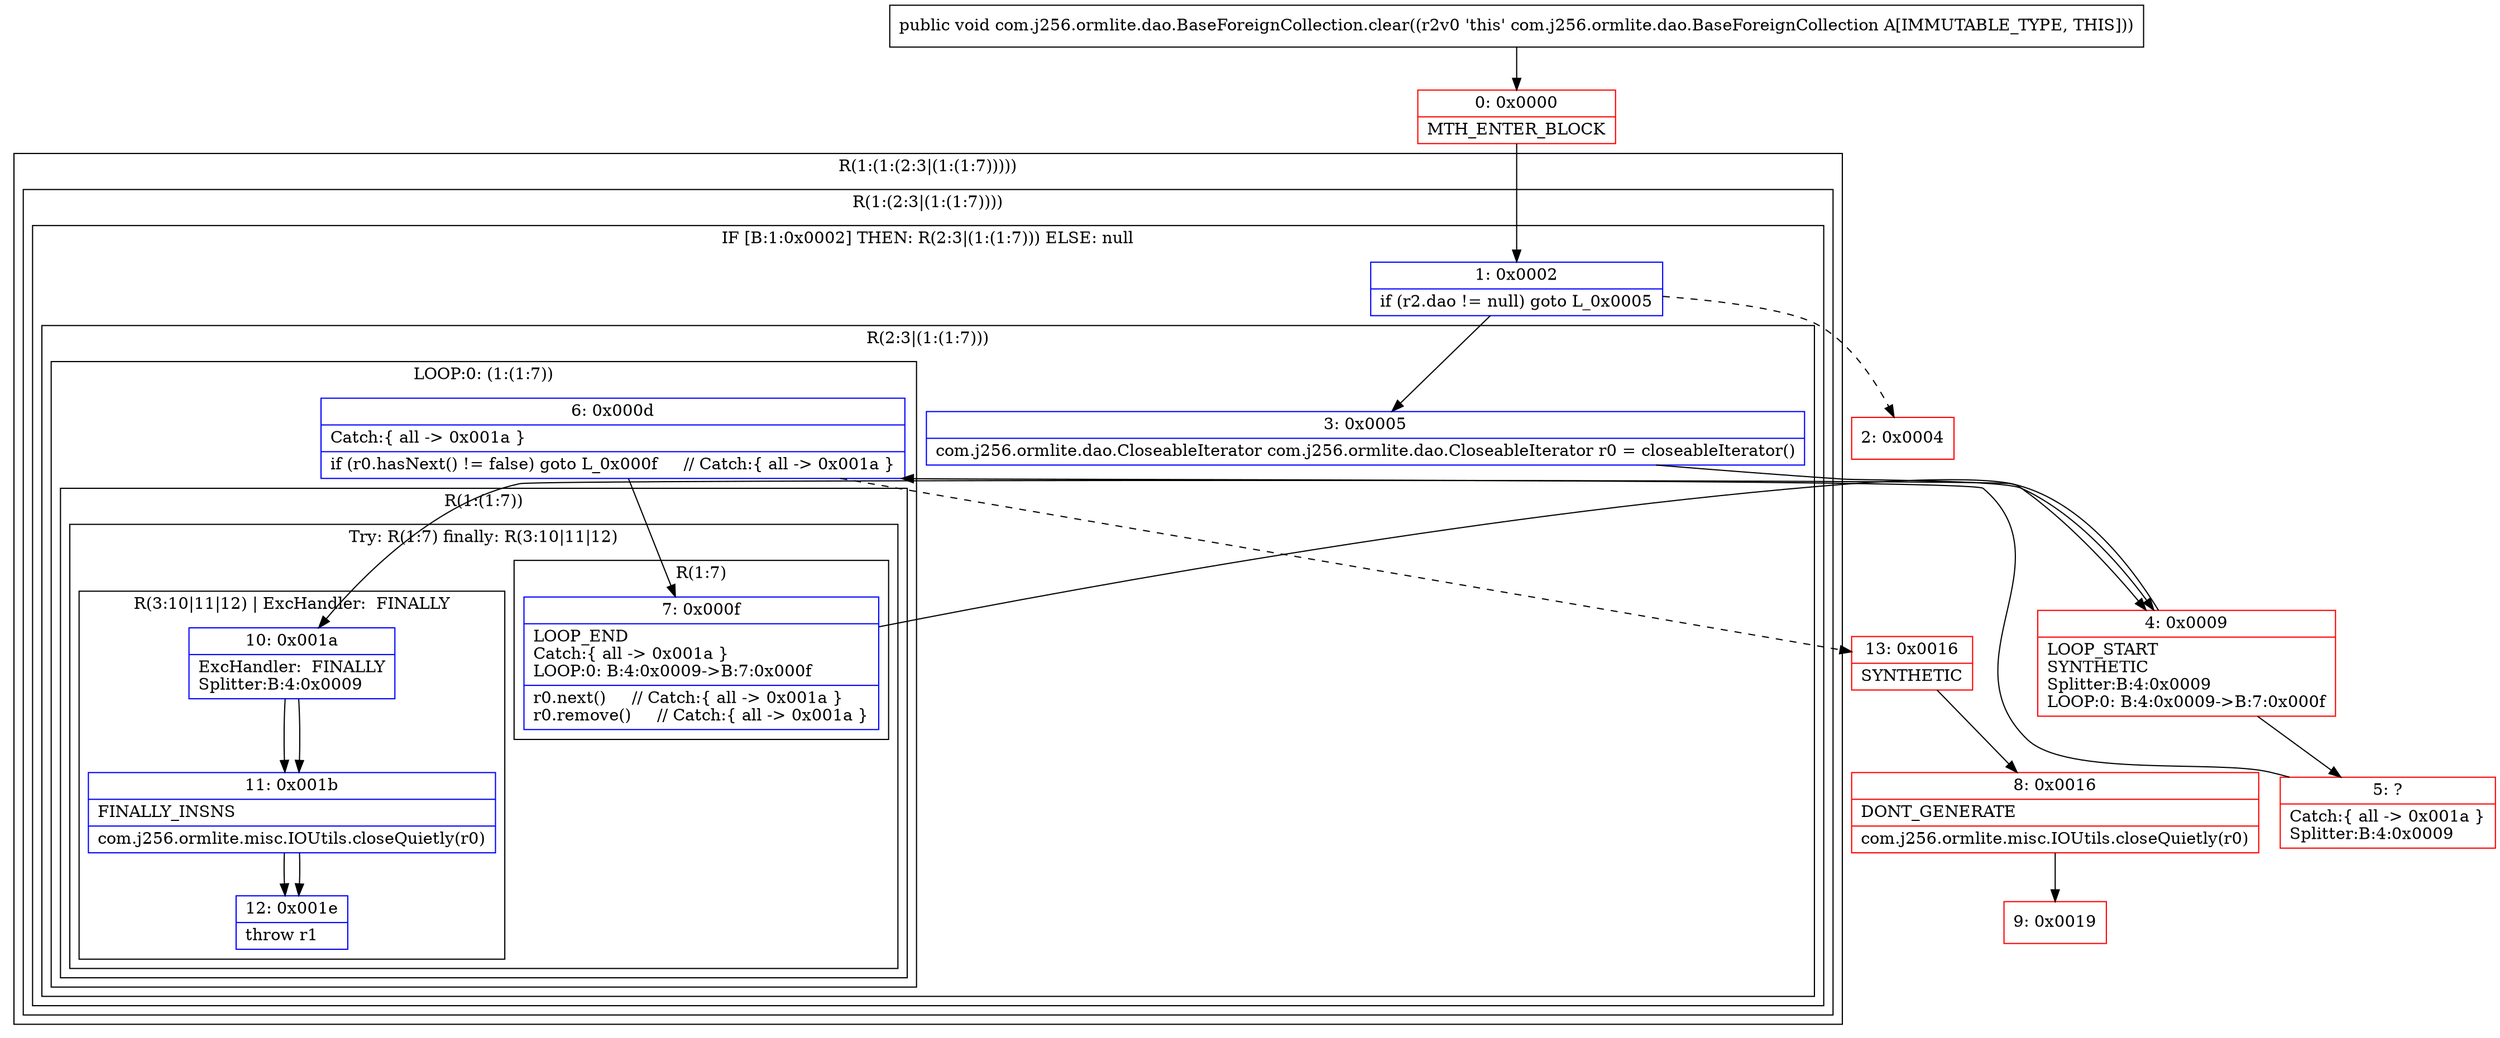 digraph "CFG forcom.j256.ormlite.dao.BaseForeignCollection.clear()V" {
subgraph cluster_Region_764104704 {
label = "R(1:(1:(2:3|(1:(1:7)))))";
node [shape=record,color=blue];
subgraph cluster_Region_1915463619 {
label = "R(1:(2:3|(1:(1:7))))";
node [shape=record,color=blue];
subgraph cluster_IfRegion_1849473445 {
label = "IF [B:1:0x0002] THEN: R(2:3|(1:(1:7))) ELSE: null";
node [shape=record,color=blue];
Node_1 [shape=record,label="{1\:\ 0x0002|if (r2.dao != null) goto L_0x0005\l}"];
subgraph cluster_Region_841377261 {
label = "R(2:3|(1:(1:7)))";
node [shape=record,color=blue];
Node_3 [shape=record,label="{3\:\ 0x0005|com.j256.ormlite.dao.CloseableIterator com.j256.ormlite.dao.CloseableIterator r0 = closeableIterator()\l}"];
subgraph cluster_LoopRegion_1657282195 {
label = "LOOP:0: (1:(1:7))";
node [shape=record,color=blue];
Node_6 [shape=record,label="{6\:\ 0x000d|Catch:\{ all \-\> 0x001a \}\l|if (r0.hasNext() != false) goto L_0x000f     \/\/ Catch:\{ all \-\> 0x001a \}\l}"];
subgraph cluster_Region_2134330048 {
label = "R(1:(1:7))";
node [shape=record,color=blue];
subgraph cluster_TryCatchRegion_139136630 {
label = "Try: R(1:7) finally: R(3:10|11|12)";
node [shape=record,color=blue];
subgraph cluster_Region_29468811 {
label = "R(1:7)";
node [shape=record,color=blue];
Node_7 [shape=record,label="{7\:\ 0x000f|LOOP_END\lCatch:\{ all \-\> 0x001a \}\lLOOP:0: B:4:0x0009\-\>B:7:0x000f\l|r0.next()     \/\/ Catch:\{ all \-\> 0x001a \}\lr0.remove()     \/\/ Catch:\{ all \-\> 0x001a \}\l}"];
}
subgraph cluster_Region_587962318 {
label = "R(3:10|11|12) | ExcHandler:  FINALLY\l";
node [shape=record,color=blue];
Node_10 [shape=record,label="{10\:\ 0x001a|ExcHandler:  FINALLY\lSplitter:B:4:0x0009\l}"];
Node_11 [shape=record,label="{11\:\ 0x001b|FINALLY_INSNS\l|com.j256.ormlite.misc.IOUtils.closeQuietly(r0)\l}"];
Node_12 [shape=record,label="{12\:\ 0x001e|throw r1\l}"];
}
}
}
}
}
}
}
}
subgraph cluster_Region_587962318 {
label = "R(3:10|11|12) | ExcHandler:  FINALLY\l";
node [shape=record,color=blue];
Node_10 [shape=record,label="{10\:\ 0x001a|ExcHandler:  FINALLY\lSplitter:B:4:0x0009\l}"];
Node_11 [shape=record,label="{11\:\ 0x001b|FINALLY_INSNS\l|com.j256.ormlite.misc.IOUtils.closeQuietly(r0)\l}"];
Node_12 [shape=record,label="{12\:\ 0x001e|throw r1\l}"];
}
Node_0 [shape=record,color=red,label="{0\:\ 0x0000|MTH_ENTER_BLOCK\l}"];
Node_2 [shape=record,color=red,label="{2\:\ 0x0004}"];
Node_4 [shape=record,color=red,label="{4\:\ 0x0009|LOOP_START\lSYNTHETIC\lSplitter:B:4:0x0009\lLOOP:0: B:4:0x0009\-\>B:7:0x000f\l}"];
Node_5 [shape=record,color=red,label="{5\:\ ?|Catch:\{ all \-\> 0x001a \}\lSplitter:B:4:0x0009\l}"];
Node_8 [shape=record,color=red,label="{8\:\ 0x0016|DONT_GENERATE\l|com.j256.ormlite.misc.IOUtils.closeQuietly(r0)\l}"];
Node_9 [shape=record,color=red,label="{9\:\ 0x0019}"];
Node_13 [shape=record,color=red,label="{13\:\ 0x0016|SYNTHETIC\l}"];
MethodNode[shape=record,label="{public void com.j256.ormlite.dao.BaseForeignCollection.clear((r2v0 'this' com.j256.ormlite.dao.BaseForeignCollection A[IMMUTABLE_TYPE, THIS])) }"];
MethodNode -> Node_0;
Node_1 -> Node_2[style=dashed];
Node_1 -> Node_3;
Node_3 -> Node_4;
Node_6 -> Node_7;
Node_6 -> Node_13[style=dashed];
Node_7 -> Node_4;
Node_10 -> Node_11;
Node_11 -> Node_12;
Node_10 -> Node_11;
Node_11 -> Node_12;
Node_0 -> Node_1;
Node_4 -> Node_5;
Node_4 -> Node_10;
Node_5 -> Node_6;
Node_8 -> Node_9;
Node_13 -> Node_8;
}

